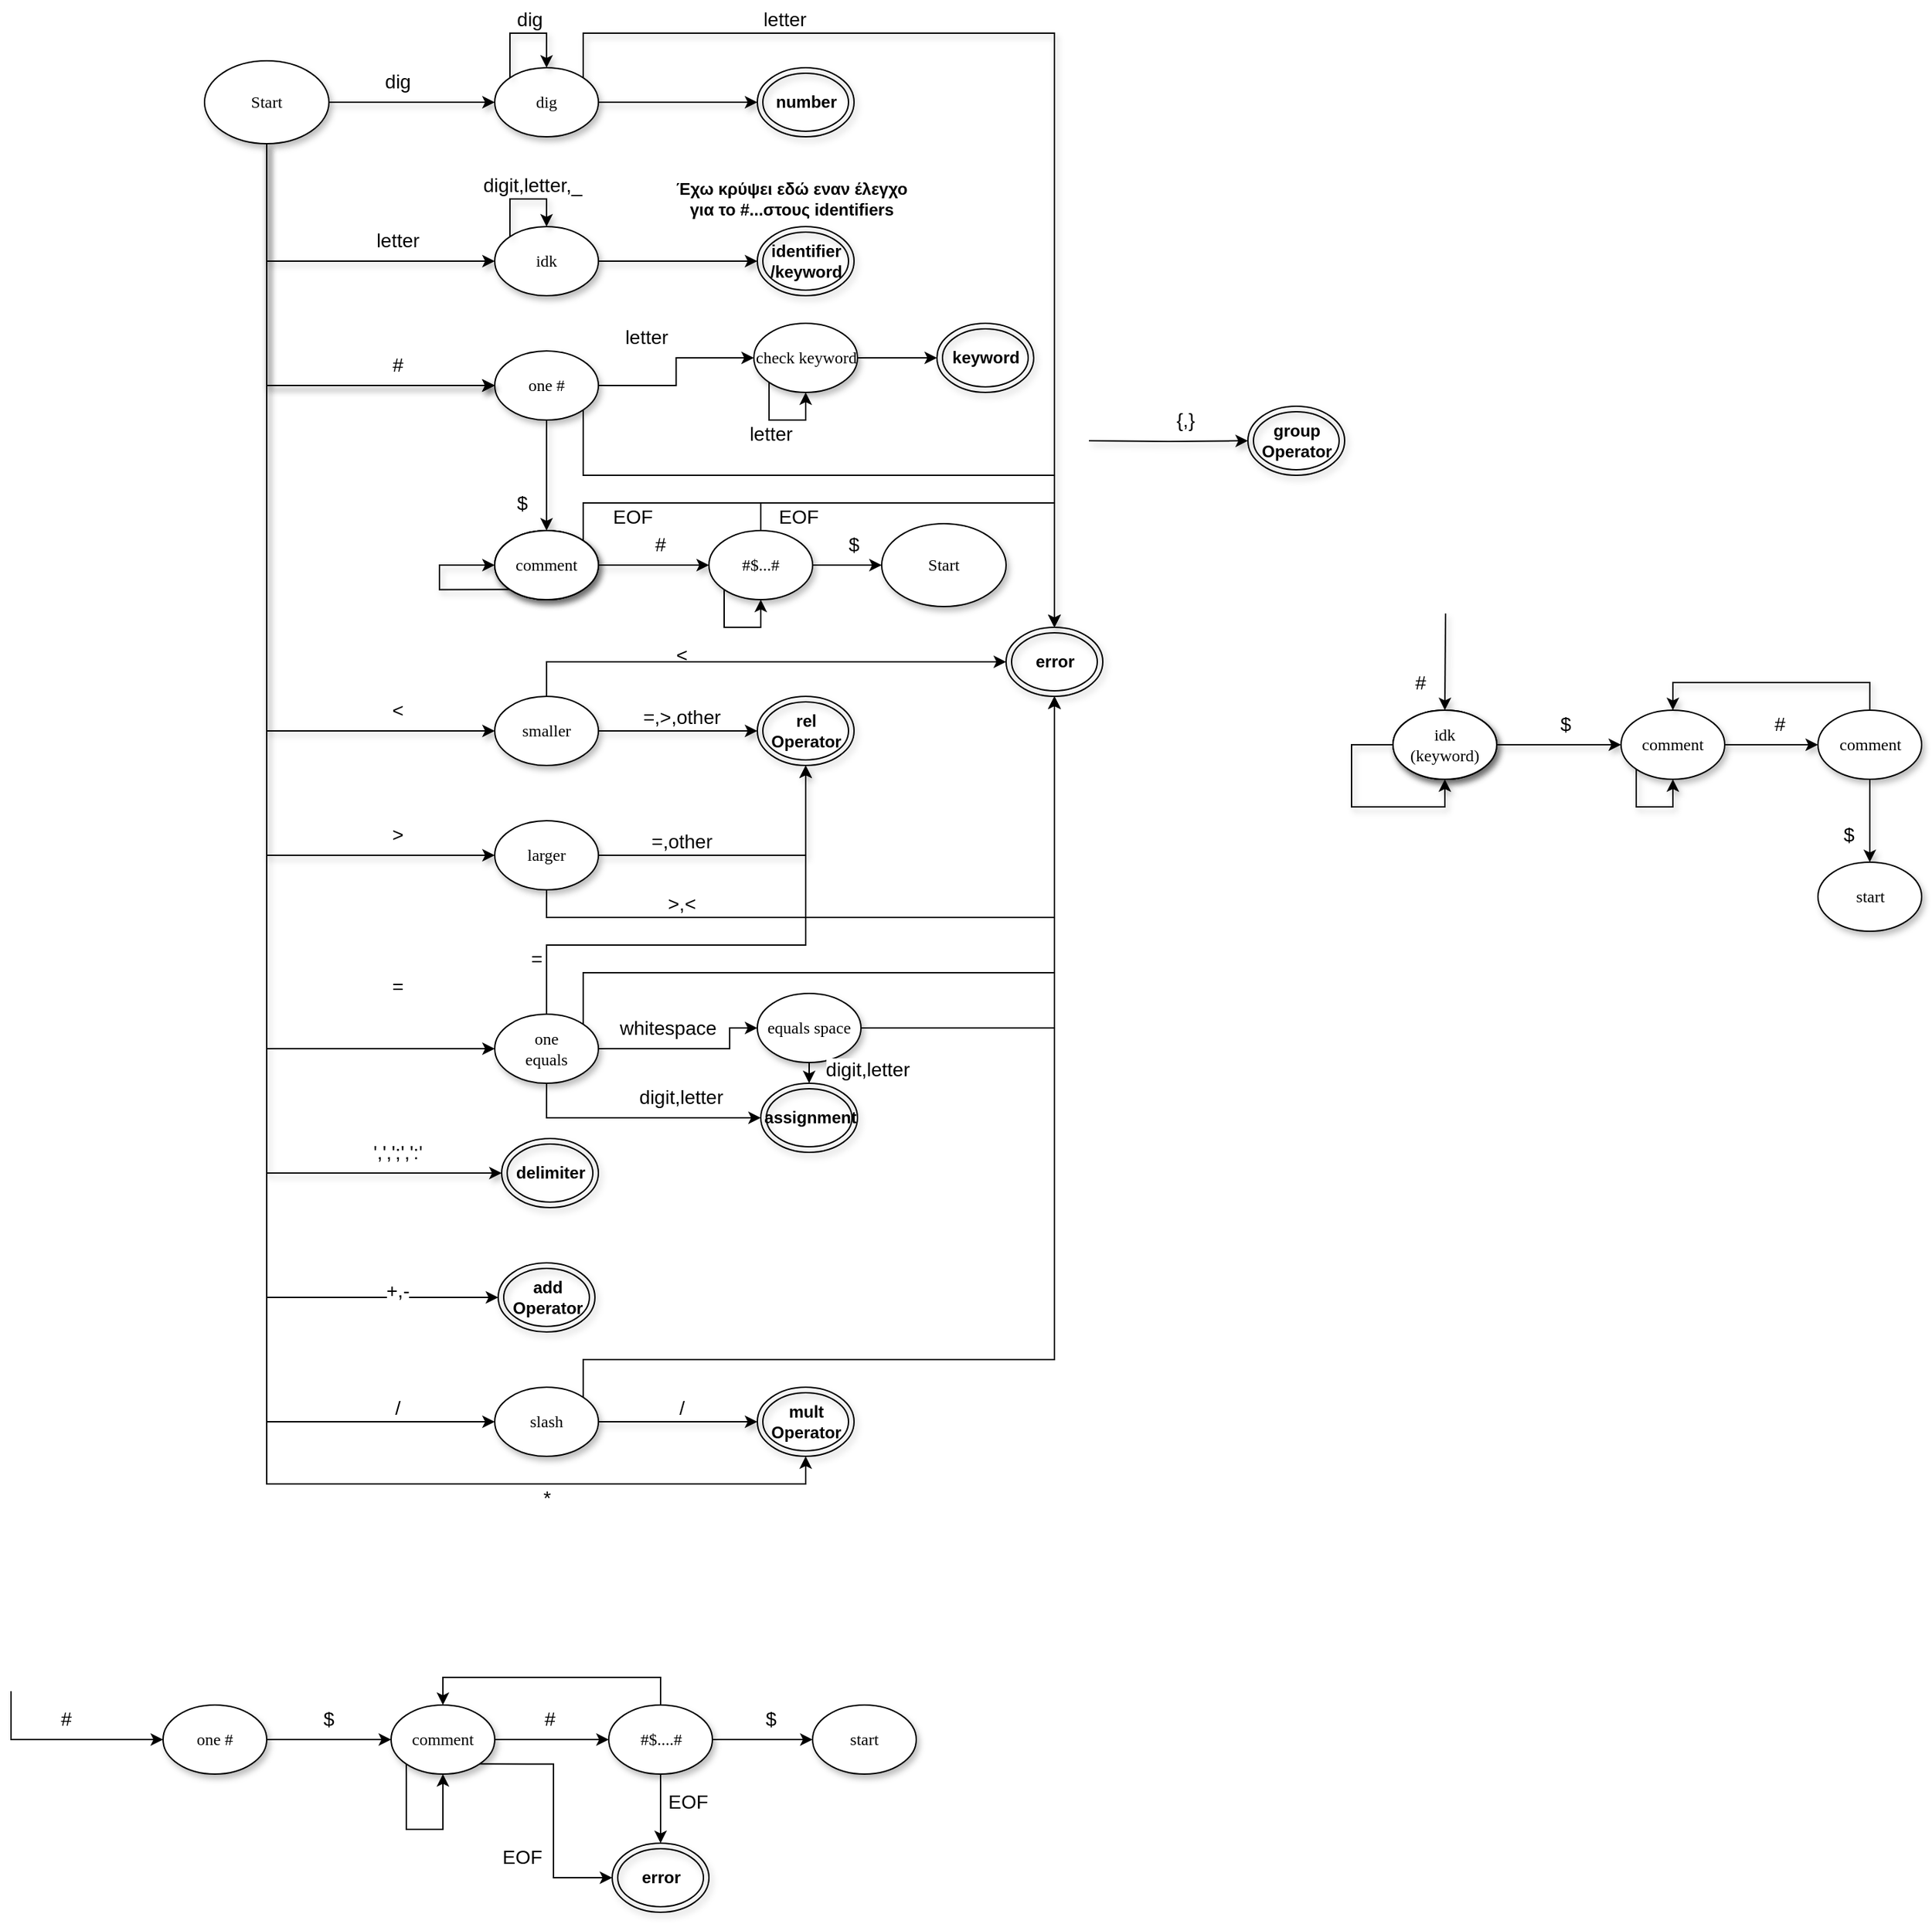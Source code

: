 <mxfile version="14.1.8" type="device"><diagram name="Page-1" id="42789a77-a242-8287-6e28-9cd8cfd52e62"><mxGraphModel dx="1086" dy="806" grid="1" gridSize="10" guides="1" tooltips="1" connect="1" arrows="1" fold="1" page="1" pageScale="1" pageWidth="1100" pageHeight="1700" background="#ffffff" math="0" shadow="0"><root><mxCell id="0"/><mxCell id="1" parent="0"/><mxCell id="-ZFB5QfRyuMazh-95z6X-15" style="edgeStyle=orthogonalEdgeStyle;rounded=0;orthogonalLoop=1;jettySize=auto;html=1;entryX=0;entryY=0.5;entryDx=0;entryDy=0;shadow=1;" parent="1" source="1ea317790d2ca983-1" target="1ea317790d2ca983-3" edge="1"><mxGeometry relative="1" as="geometry"/></mxCell><mxCell id="-ZFB5QfRyuMazh-95z6X-16" style="edgeStyle=orthogonalEdgeStyle;rounded=0;orthogonalLoop=1;jettySize=auto;html=1;entryX=0;entryY=0.5;entryDx=0;entryDy=0;shadow=1;" parent="1" source="1ea317790d2ca983-1" target="1ea317790d2ca983-2" edge="1"><mxGeometry relative="1" as="geometry"><Array as="points"><mxPoint x="345" y="195"/></Array></mxGeometry></mxCell><mxCell id="-ZFB5QfRyuMazh-95z6X-37" style="edgeStyle=orthogonalEdgeStyle;rounded=0;orthogonalLoop=1;jettySize=auto;html=1;exitX=0.5;exitY=1;exitDx=0;exitDy=0;entryX=0;entryY=0.5;entryDx=0;entryDy=0;shadow=1;" parent="1" source="1ea317790d2ca983-1" target="-ZFB5QfRyuMazh-95z6X-36" edge="1"><mxGeometry relative="1" as="geometry"/></mxCell><mxCell id="-ZFB5QfRyuMazh-95z6X-45" style="edgeStyle=orthogonalEdgeStyle;rounded=0;orthogonalLoop=1;jettySize=auto;html=1;exitX=0.5;exitY=1;exitDx=0;exitDy=0;entryX=0;entryY=0.5;entryDx=0;entryDy=0;shadow=1;" parent="1" source="1ea317790d2ca983-1" target="-ZFB5QfRyuMazh-95z6X-43" edge="1"><mxGeometry relative="1" as="geometry"/></mxCell><mxCell id="-ZFB5QfRyuMazh-95z6X-50" style="edgeStyle=orthogonalEdgeStyle;rounded=0;orthogonalLoop=1;jettySize=auto;html=1;exitX=0.5;exitY=1;exitDx=0;exitDy=0;entryX=0;entryY=0.5;entryDx=0;entryDy=0;shadow=1;" parent="1" source="1ea317790d2ca983-1" target="-ZFB5QfRyuMazh-95z6X-49" edge="1"><mxGeometry relative="1" as="geometry"/></mxCell><mxCell id="3GW6fwWtFoKvGeaDQOuN-6" style="edgeStyle=orthogonalEdgeStyle;rounded=0;orthogonalLoop=1;jettySize=auto;html=1;exitX=0.5;exitY=1;exitDx=0;exitDy=0;entryX=0.5;entryY=1;entryDx=0;entryDy=0;" parent="1" source="1ea317790d2ca983-1" target="3GW6fwWtFoKvGeaDQOuN-1" edge="1"><mxGeometry relative="1" as="geometry"><Array as="points"><mxPoint x="345" y="1080"/><mxPoint x="735" y="1080"/></Array></mxGeometry></mxCell><mxCell id="3GW6fwWtFoKvGeaDQOuN-8" style="edgeStyle=orthogonalEdgeStyle;rounded=0;orthogonalLoop=1;jettySize=auto;html=1;exitX=0.5;exitY=1;exitDx=0;exitDy=0;entryX=0;entryY=0.5;entryDx=0;entryDy=0;" parent="1" source="1ea317790d2ca983-1" target="3GW6fwWtFoKvGeaDQOuN-3" edge="1"><mxGeometry relative="1" as="geometry"/></mxCell><mxCell id="3GW6fwWtFoKvGeaDQOuN-26" style="edgeStyle=orthogonalEdgeStyle;rounded=0;orthogonalLoop=1;jettySize=auto;html=1;exitX=0.5;exitY=1;exitDx=0;exitDy=0;entryX=0;entryY=0.5;entryDx=0;entryDy=0;" parent="1" source="1ea317790d2ca983-1" target="3GW6fwWtFoKvGeaDQOuN-25" edge="1"><mxGeometry relative="1" as="geometry"/></mxCell><mxCell id="3GW6fwWtFoKvGeaDQOuN-49" style="edgeStyle=orthogonalEdgeStyle;rounded=0;orthogonalLoop=1;jettySize=auto;html=1;entryX=0;entryY=0.5;entryDx=0;entryDy=0;" parent="1" source="1ea317790d2ca983-1" target="3GW6fwWtFoKvGeaDQOuN-14" edge="1"><mxGeometry relative="1" as="geometry"><Array as="points"><mxPoint x="345" y="945"/></Array></mxGeometry></mxCell><mxCell id="1ea317790d2ca983-1" value="Start" style="ellipse;whiteSpace=wrap;html=1;rounded=0;shadow=1;comic=0;labelBackgroundColor=none;strokeWidth=1;fontFamily=Verdana;fontSize=12;align=center;" parent="1" vertex="1"><mxGeometry x="300" y="50" width="90" height="60" as="geometry"/></mxCell><mxCell id="-ZFB5QfRyuMazh-95z6X-23" style="edgeStyle=orthogonalEdgeStyle;rounded=0;orthogonalLoop=1;jettySize=auto;html=1;entryX=0;entryY=0.5;entryDx=0;entryDy=0;shadow=1;" parent="1" source="1ea317790d2ca983-2" target="-ZFB5QfRyuMazh-95z6X-22" edge="1"><mxGeometry relative="1" as="geometry"/></mxCell><mxCell id="1ea317790d2ca983-2" value="&lt;span&gt;idk&lt;/span&gt;" style="ellipse;whiteSpace=wrap;html=1;rounded=0;shadow=1;comic=0;labelBackgroundColor=none;strokeWidth=1;fontFamily=Verdana;fontSize=12;align=center;" parent="1" vertex="1"><mxGeometry x="510" y="170" width="75" height="50" as="geometry"/></mxCell><mxCell id="-ZFB5QfRyuMazh-95z6X-6" style="edgeStyle=orthogonalEdgeStyle;rounded=0;orthogonalLoop=1;jettySize=auto;html=1;entryX=0;entryY=0.5;entryDx=0;entryDy=0;shadow=1;" parent="1" source="1ea317790d2ca983-3" target="-ZFB5QfRyuMazh-95z6X-9" edge="1"><mxGeometry relative="1" as="geometry"><mxPoint x="700.0" y="80" as="targetPoint"/></mxGeometry></mxCell><mxCell id="-ZFB5QfRyuMazh-95z6X-13" style="edgeStyle=orthogonalEdgeStyle;rounded=0;orthogonalLoop=1;jettySize=auto;html=1;exitX=1;exitY=0;exitDx=0;exitDy=0;entryX=0.5;entryY=0;entryDx=0;entryDy=0;shadow=1;" parent="1" source="1ea317790d2ca983-3" target="-ZFB5QfRyuMazh-95z6X-12" edge="1"><mxGeometry relative="1" as="geometry"><mxPoint x="670" y="10" as="targetPoint"/><Array as="points"><mxPoint x="574" y="30"/><mxPoint x="915" y="30"/></Array></mxGeometry></mxCell><mxCell id="1ea317790d2ca983-3" value="&lt;span&gt;dig&lt;/span&gt;" style="ellipse;whiteSpace=wrap;html=1;rounded=0;shadow=1;comic=0;labelBackgroundColor=none;strokeWidth=1;fontFamily=Verdana;fontSize=12;align=center;" parent="1" vertex="1"><mxGeometry x="510" y="55" width="75" height="50" as="geometry"/></mxCell><mxCell id="-ZFB5QfRyuMazh-95z6X-3" style="edgeStyle=orthogonalEdgeStyle;rounded=0;orthogonalLoop=1;jettySize=auto;html=1;exitX=0;exitY=0;exitDx=0;exitDy=0;entryX=0.5;entryY=0;entryDx=0;entryDy=0;fontStyle=0;shadow=1;" parent="1" source="1ea317790d2ca983-3" target="1ea317790d2ca983-3" edge="1"><mxGeometry relative="1" as="geometry"><Array as="points"><mxPoint x="521" y="30"/><mxPoint x="548" y="30"/></Array></mxGeometry></mxCell><mxCell id="-ZFB5QfRyuMazh-95z6X-5" value="dig" style="text;html=1;align=center;verticalAlign=middle;resizable=0;points=[];autosize=1;shadow=1;fontSize=14;" parent="1" vertex="1"><mxGeometry x="520" y="10" width="30" height="20" as="geometry"/></mxCell><mxCell id="-ZFB5QfRyuMazh-95z6X-9" value="&lt;b&gt;number&lt;/b&gt;" style="ellipse;html=1;shape=endState;shadow=1;fillColor=none;" parent="1" vertex="1"><mxGeometry x="700" y="55" width="70" height="50" as="geometry"/></mxCell><mxCell id="-ZFB5QfRyuMazh-95z6X-12" value="&lt;b&gt;error&lt;/b&gt;" style="ellipse;html=1;shape=endState;shadow=1;fillColor=none;" parent="1" vertex="1"><mxGeometry x="880" y="460" width="70" height="50" as="geometry"/></mxCell><mxCell id="-ZFB5QfRyuMazh-95z6X-14" value="letter" style="text;html=1;strokeColor=none;fillColor=none;align=center;verticalAlign=middle;whiteSpace=wrap;rounded=0;shadow=1;labelBackgroundColor=#ffffff;sketch=1;fontSize=14;" parent="1" vertex="1"><mxGeometry x="700" y="10" width="40" height="20" as="geometry"/></mxCell><mxCell id="-ZFB5QfRyuMazh-95z6X-18" value="dig" style="text;html=1;strokeColor=none;fillColor=none;align=center;verticalAlign=middle;whiteSpace=wrap;rounded=0;shadow=1;labelBackgroundColor=#ffffff;sketch=1;fontSize=14;" parent="1" vertex="1"><mxGeometry x="420" y="55" width="40" height="20" as="geometry"/></mxCell><mxCell id="-ZFB5QfRyuMazh-95z6X-19" value="letter" style="text;html=1;strokeColor=none;fillColor=none;align=center;verticalAlign=middle;whiteSpace=wrap;rounded=0;shadow=1;labelBackgroundColor=#ffffff;sketch=1;fontSize=14;" parent="1" vertex="1"><mxGeometry x="420" y="170" width="40" height="20" as="geometry"/></mxCell><mxCell id="-ZFB5QfRyuMazh-95z6X-22" value="&lt;b&gt;identifier&lt;br&gt;/keyword&lt;/b&gt;" style="ellipse;html=1;shape=endState;shadow=1;fillColor=none;align=center;" parent="1" vertex="1"><mxGeometry x="700" y="170" width="70" height="50" as="geometry"/></mxCell><mxCell id="-ZFB5QfRyuMazh-95z6X-25" style="edgeStyle=orthogonalEdgeStyle;rounded=0;orthogonalLoop=1;jettySize=auto;html=1;exitX=0;exitY=0;exitDx=0;exitDy=0;entryX=0.5;entryY=0;entryDx=0;entryDy=0;shadow=1;" parent="1" source="1ea317790d2ca983-2" target="1ea317790d2ca983-2" edge="1"><mxGeometry relative="1" as="geometry"><Array as="points"><mxPoint x="521" y="150"/><mxPoint x="548" y="150"/></Array></mxGeometry></mxCell><mxCell id="-ZFB5QfRyuMazh-95z6X-27" value="digit,letter,_" style="text;html=1;strokeColor=none;fillColor=none;align=center;verticalAlign=middle;whiteSpace=wrap;rounded=0;shadow=1;labelBackgroundColor=#ffffff;sketch=1;fontSize=14;" parent="1" vertex="1"><mxGeometry x="515" y="130" width="45" height="20" as="geometry"/></mxCell><mxCell id="-ZFB5QfRyuMazh-95z6X-30" value="+,-" style="text;html=1;strokeColor=none;fillColor=none;align=center;verticalAlign=middle;whiteSpace=wrap;rounded=0;shadow=1;labelBackgroundColor=#ffffff;sketch=1;fontSize=14;" parent="1" vertex="1"><mxGeometry x="420" y="930" width="40" height="20" as="geometry"/></mxCell><mxCell id="-ZFB5QfRyuMazh-95z6X-34" value="&lt;b&gt;rel&lt;br&gt;Operator&lt;/b&gt;" style="ellipse;html=1;shape=endState;shadow=1;fillColor=none;align=center;" parent="1" vertex="1"><mxGeometry x="700" y="510" width="70" height="50" as="geometry"/></mxCell><mxCell id="-ZFB5QfRyuMazh-95z6X-39" style="edgeStyle=orthogonalEdgeStyle;rounded=0;orthogonalLoop=1;jettySize=auto;html=1;entryX=0;entryY=0.5;entryDx=0;entryDy=0;shadow=1;" parent="1" source="-ZFB5QfRyuMazh-95z6X-36" target="-ZFB5QfRyuMazh-95z6X-34" edge="1"><mxGeometry relative="1" as="geometry"/></mxCell><mxCell id="3GW6fwWtFoKvGeaDQOuN-10" style="edgeStyle=orthogonalEdgeStyle;rounded=0;orthogonalLoop=1;jettySize=auto;html=1;entryX=0;entryY=0.5;entryDx=0;entryDy=0;" parent="1" source="-ZFB5QfRyuMazh-95z6X-36" target="-ZFB5QfRyuMazh-95z6X-12" edge="1"><mxGeometry relative="1" as="geometry"><Array as="points"><mxPoint x="548" y="485"/></Array></mxGeometry></mxCell><mxCell id="-ZFB5QfRyuMazh-95z6X-36" value="&lt;span&gt;smaller&lt;/span&gt;" style="ellipse;whiteSpace=wrap;html=1;rounded=0;shadow=1;comic=0;labelBackgroundColor=none;strokeWidth=1;fontFamily=Verdana;fontSize=12;align=center;" parent="1" vertex="1"><mxGeometry x="510" y="510" width="75" height="50" as="geometry"/></mxCell><mxCell id="-ZFB5QfRyuMazh-95z6X-38" value="&amp;lt;" style="text;html=1;strokeColor=none;fillColor=none;align=center;verticalAlign=middle;whiteSpace=wrap;rounded=0;shadow=1;labelBackgroundColor=#ffffff;sketch=1;fontSize=14;" parent="1" vertex="1"><mxGeometry x="420" y="510" width="40" height="20" as="geometry"/></mxCell><mxCell id="-ZFB5QfRyuMazh-95z6X-40" value="=,&amp;gt;,other" style="text;html=1;align=center;verticalAlign=middle;resizable=0;points=[];autosize=1;fontSize=14;" parent="1" vertex="1"><mxGeometry x="610" y="515" width="70" height="20" as="geometry"/></mxCell><mxCell id="-ZFB5QfRyuMazh-95z6X-42" style="edgeStyle=orthogonalEdgeStyle;rounded=0;orthogonalLoop=1;jettySize=auto;html=1;entryX=0.5;entryY=1;entryDx=0;entryDy=0;shadow=1;" parent="1" source="-ZFB5QfRyuMazh-95z6X-43" target="-ZFB5QfRyuMazh-95z6X-34" edge="1"><mxGeometry relative="1" as="geometry"><mxPoint x="700" y="635" as="targetPoint"/></mxGeometry></mxCell><mxCell id="3GW6fwWtFoKvGeaDQOuN-12" style="edgeStyle=orthogonalEdgeStyle;rounded=0;orthogonalLoop=1;jettySize=auto;html=1;entryX=0.5;entryY=1;entryDx=0;entryDy=0;" parent="1" source="-ZFB5QfRyuMazh-95z6X-43" target="-ZFB5QfRyuMazh-95z6X-12" edge="1"><mxGeometry relative="1" as="geometry"><Array as="points"><mxPoint x="548" y="670"/><mxPoint x="915" y="670"/></Array></mxGeometry></mxCell><mxCell id="-ZFB5QfRyuMazh-95z6X-43" value="larger" style="ellipse;whiteSpace=wrap;html=1;rounded=0;shadow=1;comic=0;labelBackgroundColor=none;strokeWidth=1;fontFamily=Verdana;fontSize=12;align=center;" parent="1" vertex="1"><mxGeometry x="510" y="600" width="75" height="50" as="geometry"/></mxCell><mxCell id="-ZFB5QfRyuMazh-95z6X-44" value="=,other" style="text;html=1;align=center;verticalAlign=middle;resizable=0;points=[];autosize=1;fontSize=14;" parent="1" vertex="1"><mxGeometry x="615" y="605" width="60" height="20" as="geometry"/></mxCell><mxCell id="-ZFB5QfRyuMazh-95z6X-46" value="&amp;gt;" style="text;html=1;strokeColor=none;fillColor=none;align=center;verticalAlign=middle;whiteSpace=wrap;rounded=0;shadow=1;labelBackgroundColor=#ffffff;sketch=1;fontSize=14;" parent="1" vertex="1"><mxGeometry x="420" y="600" width="40" height="20" as="geometry"/></mxCell><mxCell id="-ZFB5QfRyuMazh-95z6X-49" value="&lt;b&gt;delimiter&lt;/b&gt;" style="ellipse;html=1;shape=endState;shadow=1;fillColor=none;align=center;" parent="1" vertex="1"><mxGeometry x="515" y="830" width="70" height="50" as="geometry"/></mxCell><mxCell id="-ZFB5QfRyuMazh-95z6X-51" value="',',';',':'" style="text;html=1;strokeColor=none;fillColor=none;align=center;verticalAlign=middle;whiteSpace=wrap;rounded=0;shadow=1;labelBackgroundColor=#ffffff;sketch=1;fontSize=14;" parent="1" vertex="1"><mxGeometry x="420" y="830" width="40" height="20" as="geometry"/></mxCell><mxCell id="-ZFB5QfRyuMazh-95z6X-52" value="dig" style="text;html=1;strokeColor=none;fillColor=none;align=center;verticalAlign=middle;whiteSpace=wrap;rounded=0;shadow=1;labelBackgroundColor=#ffffff;sketch=1;fontSize=14;" parent="1" vertex="1"><mxGeometry x="420" y="55" width="40" height="20" as="geometry"/></mxCell><mxCell id="-ZFB5QfRyuMazh-95z6X-53" value="dig" style="text;html=1;strokeColor=none;fillColor=none;align=center;verticalAlign=middle;whiteSpace=wrap;rounded=0;shadow=1;labelBackgroundColor=#ffffff;sketch=1;fontSize=14;" parent="1" vertex="1"><mxGeometry x="420" y="55" width="40" height="20" as="geometry"/></mxCell><mxCell id="-ZFB5QfRyuMazh-95z6X-54" value="dig" style="text;html=1;strokeColor=none;fillColor=none;align=center;verticalAlign=middle;whiteSpace=wrap;rounded=0;shadow=1;labelBackgroundColor=#ffffff;sketch=1;fontSize=14;" parent="1" vertex="1"><mxGeometry x="420" y="55" width="40" height="20" as="geometry"/></mxCell><mxCell id="-ZFB5QfRyuMazh-95z6X-55" value="dig" style="text;html=1;strokeColor=none;fillColor=none;align=center;verticalAlign=middle;whiteSpace=wrap;rounded=0;shadow=1;labelBackgroundColor=#ffffff;sketch=1;fontSize=14;" parent="1" vertex="1"><mxGeometry x="420" y="55" width="40" height="20" as="geometry"/></mxCell><mxCell id="-ZFB5QfRyuMazh-95z6X-66" style="edgeStyle=orthogonalEdgeStyle;rounded=0;orthogonalLoop=1;jettySize=auto;html=1;entryX=0.5;entryY=0;entryDx=0;entryDy=0;shadow=1;fontSize=14;exitX=0.5;exitY=1;exitDx=0;exitDy=0;" parent="1" source="3GW6fwWtFoKvGeaDQOuN-55" target="-ZFB5QfRyuMazh-95z6X-65" edge="1"><mxGeometry relative="1" as="geometry"><mxPoint x="547.5" y="350.0" as="sourcePoint"/></mxGeometry></mxCell><mxCell id="-ZFB5QfRyuMazh-95z6X-58" value="#" style="text;html=1;strokeColor=none;fillColor=none;align=center;verticalAlign=middle;whiteSpace=wrap;rounded=0;shadow=1;labelBackgroundColor=#ffffff;sketch=1;fontSize=14;" parent="1" vertex="1"><mxGeometry x="420" y="260" width="40" height="20" as="geometry"/></mxCell><mxCell id="-ZFB5QfRyuMazh-95z6X-71" style="edgeStyle=orthogonalEdgeStyle;rounded=0;orthogonalLoop=1;jettySize=auto;html=1;shadow=1;fontSize=14;entryX=0;entryY=0.5;entryDx=0;entryDy=0;" parent="1" source="-ZFB5QfRyuMazh-95z6X-65" target="-ZFB5QfRyuMazh-95z6X-72" edge="1"><mxGeometry relative="1" as="geometry"><mxPoint x="660" y="415" as="targetPoint"/></mxGeometry></mxCell><mxCell id="-ZFB5QfRyuMazh-95z6X-65" value="comment" style="ellipse;whiteSpace=wrap;html=1;rounded=0;shadow=1;comic=0;labelBackgroundColor=none;strokeWidth=1;fontFamily=Verdana;fontSize=12;align=center;" parent="1" vertex="1"><mxGeometry x="510" y="390" width="75" height="50" as="geometry"/></mxCell><mxCell id="-ZFB5QfRyuMazh-95z6X-67" value="$" style="text;html=1;strokeColor=none;fillColor=none;align=center;verticalAlign=middle;whiteSpace=wrap;rounded=0;shadow=1;labelBackgroundColor=#ffffff;sketch=1;fontSize=14;" parent="1" vertex="1"><mxGeometry x="510" y="360" width="40" height="20" as="geometry"/></mxCell><mxCell id="-ZFB5QfRyuMazh-95z6X-69" style="edgeStyle=orthogonalEdgeStyle;rounded=0;orthogonalLoop=1;jettySize=auto;html=1;exitX=0;exitY=1;exitDx=0;exitDy=0;entryX=0;entryY=0.5;entryDx=0;entryDy=0;shadow=1;fontSize=14;" parent="1" source="-ZFB5QfRyuMazh-95z6X-65" target="-ZFB5QfRyuMazh-95z6X-65" edge="1"><mxGeometry relative="1" as="geometry"><Array as="points"><mxPoint x="470" y="433"/><mxPoint x="470" y="415"/></Array></mxGeometry></mxCell><mxCell id="3GW6fwWtFoKvGeaDQOuN-60" style="edgeStyle=orthogonalEdgeStyle;rounded=0;orthogonalLoop=1;jettySize=auto;html=1;entryX=0;entryY=0.5;entryDx=0;entryDy=0;" parent="1" source="-ZFB5QfRyuMazh-95z6X-72" target="3GW6fwWtFoKvGeaDQOuN-59" edge="1"><mxGeometry relative="1" as="geometry"/></mxCell><mxCell id="3GW6fwWtFoKvGeaDQOuN-75" style="edgeStyle=orthogonalEdgeStyle;rounded=0;orthogonalLoop=1;jettySize=auto;html=1;exitX=0.5;exitY=0;exitDx=0;exitDy=0;entryX=0.5;entryY=0;entryDx=0;entryDy=0;" parent="1" source="-ZFB5QfRyuMazh-95z6X-72" target="-ZFB5QfRyuMazh-95z6X-12" edge="1"><mxGeometry relative="1" as="geometry"/></mxCell><mxCell id="-ZFB5QfRyuMazh-95z6X-72" value="#$...#" style="ellipse;whiteSpace=wrap;html=1;rounded=0;shadow=1;comic=0;labelBackgroundColor=none;strokeWidth=1;fontFamily=Verdana;fontSize=12;align=center;" parent="1" vertex="1"><mxGeometry x="665" y="390" width="75" height="50" as="geometry"/></mxCell><mxCell id="-ZFB5QfRyuMazh-95z6X-73" value="#" style="text;html=1;strokeColor=none;fillColor=none;align=center;verticalAlign=middle;whiteSpace=wrap;rounded=0;shadow=1;labelBackgroundColor=#ffffff;sketch=1;fontSize=14;" parent="1" vertex="1"><mxGeometry x="610" y="390" width="40" height="20" as="geometry"/></mxCell><mxCell id="-ZFB5QfRyuMazh-95z6X-74" value="comment" style="ellipse;whiteSpace=wrap;html=1;rounded=0;shadow=1;comic=0;labelBackgroundColor=none;strokeWidth=1;fontFamily=Verdana;fontSize=12;align=center;" parent="1" vertex="1"><mxGeometry x="510" y="390" width="75" height="50" as="geometry"/></mxCell><mxCell id="3GW6fwWtFoKvGeaDQOuN-71" style="edgeStyle=orthogonalEdgeStyle;rounded=0;orthogonalLoop=1;jettySize=auto;html=1;exitX=1;exitY=0;exitDx=0;exitDy=0;entryX=0.5;entryY=0;entryDx=0;entryDy=0;" parent="1" source="-ZFB5QfRyuMazh-95z6X-75" target="-ZFB5QfRyuMazh-95z6X-12" edge="1"><mxGeometry relative="1" as="geometry"><Array as="points"><mxPoint x="574" y="370"/><mxPoint x="915" y="370"/></Array></mxGeometry></mxCell><mxCell id="-ZFB5QfRyuMazh-95z6X-75" value="comment" style="ellipse;whiteSpace=wrap;html=1;rounded=0;shadow=1;comic=0;labelBackgroundColor=none;strokeWidth=1;fontFamily=Verdana;fontSize=12;align=center;" parent="1" vertex="1"><mxGeometry x="510" y="390" width="75" height="50" as="geometry"/></mxCell><mxCell id="-ZFB5QfRyuMazh-95z6X-77" style="edgeStyle=orthogonalEdgeStyle;rounded=0;orthogonalLoop=1;jettySize=auto;html=1;shadow=1;fontSize=14;entryX=0;entryY=0.5;entryDx=0;entryDy=0;" parent="1" source="-ZFB5QfRyuMazh-95z6X-78" target="-ZFB5QfRyuMazh-95z6X-81" edge="1"><mxGeometry relative="1" as="geometry"><mxPoint x="1310" y="545" as="targetPoint"/></mxGeometry></mxCell><mxCell id="-ZFB5QfRyuMazh-95z6X-78" value="comment" style="ellipse;whiteSpace=wrap;html=1;rounded=0;shadow=1;comic=0;labelBackgroundColor=none;strokeWidth=1;fontFamily=Verdana;fontSize=12;align=center;" parent="1" vertex="1"><mxGeometry x="1160" y="520" width="75" height="50" as="geometry"/></mxCell><mxCell id="-ZFB5QfRyuMazh-95z6X-79" value="#" style="text;html=1;strokeColor=none;fillColor=none;align=center;verticalAlign=middle;whiteSpace=wrap;rounded=0;shadow=1;labelBackgroundColor=#ffffff;sketch=1;fontSize=14;" parent="1" vertex="1"><mxGeometry x="1160" y="490" width="40" height="20" as="geometry"/></mxCell><mxCell id="-ZFB5QfRyuMazh-95z6X-88" style="edgeStyle=orthogonalEdgeStyle;rounded=0;orthogonalLoop=1;jettySize=auto;html=1;shadow=1;fontSize=14;entryX=0;entryY=0.5;entryDx=0;entryDy=0;" parent="1" source="-ZFB5QfRyuMazh-95z6X-81" target="-ZFB5QfRyuMazh-95z6X-90" edge="1"><mxGeometry relative="1" as="geometry"><mxPoint x="1470" y="545" as="targetPoint"/></mxGeometry></mxCell><mxCell id="-ZFB5QfRyuMazh-95z6X-81" value="comment" style="ellipse;whiteSpace=wrap;html=1;rounded=0;shadow=1;comic=0;labelBackgroundColor=none;strokeWidth=1;fontFamily=Verdana;fontSize=12;align=center;" parent="1" vertex="1"><mxGeometry x="1325" y="520" width="75" height="50" as="geometry"/></mxCell><mxCell id="-ZFB5QfRyuMazh-95z6X-82" value="$" style="text;html=1;strokeColor=none;fillColor=none;align=center;verticalAlign=middle;whiteSpace=wrap;rounded=0;shadow=1;labelBackgroundColor=#ffffff;sketch=1;fontSize=14;" parent="1" vertex="1"><mxGeometry x="1265" y="520" width="40" height="20" as="geometry"/></mxCell><mxCell id="-ZFB5QfRyuMazh-95z6X-83" value="comment" style="ellipse;whiteSpace=wrap;html=1;rounded=0;shadow=1;comic=0;labelBackgroundColor=none;strokeWidth=1;fontFamily=Verdana;fontSize=12;align=center;" parent="1" vertex="1"><mxGeometry x="1160" y="520" width="75" height="50" as="geometry"/></mxCell><mxCell id="-ZFB5QfRyuMazh-95z6X-84" value="idk&lt;br&gt;(keyword)" style="ellipse;whiteSpace=wrap;html=1;rounded=0;shadow=1;comic=0;labelBackgroundColor=none;strokeWidth=1;fontFamily=Verdana;fontSize=12;align=center;" parent="1" vertex="1"><mxGeometry x="1160" y="520" width="75" height="50" as="geometry"/></mxCell><mxCell id="-ZFB5QfRyuMazh-95z6X-85" value="" style="endArrow=classic;html=1;shadow=1;fontSize=14;entryX=0.5;entryY=0;entryDx=0;entryDy=0;" parent="1" target="-ZFB5QfRyuMazh-95z6X-84" edge="1"><mxGeometry width="50" height="50" relative="1" as="geometry"><mxPoint x="1198" y="450" as="sourcePoint"/><mxPoint x="1190" y="380" as="targetPoint"/></mxGeometry></mxCell><mxCell id="-ZFB5QfRyuMazh-95z6X-86" style="edgeStyle=orthogonalEdgeStyle;rounded=0;orthogonalLoop=1;jettySize=auto;html=1;entryX=0.5;entryY=1;entryDx=0;entryDy=0;shadow=1;fontSize=14;" parent="1" source="-ZFB5QfRyuMazh-95z6X-84" target="-ZFB5QfRyuMazh-95z6X-84" edge="1"><mxGeometry relative="1" as="geometry"><Array as="points"><mxPoint x="1130" y="545"/><mxPoint x="1130" y="590"/><mxPoint x="1198" y="590"/></Array></mxGeometry></mxCell><mxCell id="-ZFB5QfRyuMazh-95z6X-87" style="edgeStyle=orthogonalEdgeStyle;rounded=0;orthogonalLoop=1;jettySize=auto;html=1;exitX=0;exitY=1;exitDx=0;exitDy=0;entryX=0.5;entryY=1;entryDx=0;entryDy=0;shadow=1;fontSize=14;" parent="1" source="-ZFB5QfRyuMazh-95z6X-81" target="-ZFB5QfRyuMazh-95z6X-81" edge="1"><mxGeometry relative="1" as="geometry"><Array as="points"><mxPoint x="1336" y="590"/><mxPoint x="1363" y="590"/></Array></mxGeometry></mxCell><mxCell id="-ZFB5QfRyuMazh-95z6X-89" value="#" style="text;html=1;strokeColor=none;fillColor=none;align=center;verticalAlign=middle;whiteSpace=wrap;rounded=0;shadow=1;labelBackgroundColor=#ffffff;sketch=1;fontSize=14;" parent="1" vertex="1"><mxGeometry x="1420" y="520" width="40" height="20" as="geometry"/></mxCell><mxCell id="-ZFB5QfRyuMazh-95z6X-91" style="edgeStyle=orthogonalEdgeStyle;rounded=0;orthogonalLoop=1;jettySize=auto;html=1;shadow=1;fontSize=14;entryX=0.5;entryY=0;entryDx=0;entryDy=0;" parent="1" source="-ZFB5QfRyuMazh-95z6X-90" target="-ZFB5QfRyuMazh-95z6X-92" edge="1"><mxGeometry relative="1" as="geometry"><mxPoint x="1505" y="620" as="targetPoint"/></mxGeometry></mxCell><mxCell id="-ZFB5QfRyuMazh-95z6X-95" style="edgeStyle=orthogonalEdgeStyle;rounded=0;orthogonalLoop=1;jettySize=auto;html=1;entryX=0.5;entryY=0;entryDx=0;entryDy=0;shadow=1;fontSize=14;" parent="1" source="-ZFB5QfRyuMazh-95z6X-90" target="-ZFB5QfRyuMazh-95z6X-81" edge="1"><mxGeometry relative="1" as="geometry"><Array as="points"><mxPoint x="1505" y="500"/><mxPoint x="1363" y="500"/></Array></mxGeometry></mxCell><mxCell id="-ZFB5QfRyuMazh-95z6X-90" value="comment" style="ellipse;whiteSpace=wrap;html=1;rounded=0;shadow=1;comic=0;labelBackgroundColor=none;strokeWidth=1;fontFamily=Verdana;fontSize=12;align=center;" parent="1" vertex="1"><mxGeometry x="1467.5" y="520" width="75" height="50" as="geometry"/></mxCell><mxCell id="-ZFB5QfRyuMazh-95z6X-92" value="start" style="ellipse;whiteSpace=wrap;html=1;rounded=0;shadow=1;comic=0;labelBackgroundColor=none;strokeWidth=1;fontFamily=Verdana;fontSize=12;align=center;" parent="1" vertex="1"><mxGeometry x="1467.5" y="630" width="75" height="50" as="geometry"/></mxCell><mxCell id="-ZFB5QfRyuMazh-95z6X-93" value="$" style="text;html=1;strokeColor=none;fillColor=none;align=center;verticalAlign=middle;whiteSpace=wrap;rounded=0;shadow=1;labelBackgroundColor=#ffffff;sketch=1;fontSize=14;" parent="1" vertex="1"><mxGeometry x="1470" y="600" width="40" height="20" as="geometry"/></mxCell><mxCell id="3GW6fwWtFoKvGeaDQOuN-1" value="&lt;b&gt;mult&lt;br&gt;Operator&lt;/b&gt;" style="ellipse;html=1;shape=endState;shadow=1;fillColor=none;align=center;" parent="1" vertex="1"><mxGeometry x="700" y="1010" width="70" height="50" as="geometry"/></mxCell><mxCell id="3GW6fwWtFoKvGeaDQOuN-2" style="edgeStyle=orthogonalEdgeStyle;rounded=0;orthogonalLoop=1;jettySize=auto;html=1;entryX=0;entryY=0.5;entryDx=0;entryDy=0;shadow=1;" parent="1" source="3GW6fwWtFoKvGeaDQOuN-3" target="3GW6fwWtFoKvGeaDQOuN-1" edge="1"><mxGeometry relative="1" as="geometry"/></mxCell><mxCell id="3GW6fwWtFoKvGeaDQOuN-9" style="edgeStyle=orthogonalEdgeStyle;rounded=0;orthogonalLoop=1;jettySize=auto;html=1;exitX=1;exitY=0;exitDx=0;exitDy=0;entryX=0.5;entryY=1;entryDx=0;entryDy=0;" parent="1" source="3GW6fwWtFoKvGeaDQOuN-3" target="-ZFB5QfRyuMazh-95z6X-12" edge="1"><mxGeometry relative="1" as="geometry"><Array as="points"><mxPoint x="574" y="990"/><mxPoint x="915" y="990"/></Array></mxGeometry></mxCell><mxCell id="3GW6fwWtFoKvGeaDQOuN-3" value="slash" style="ellipse;whiteSpace=wrap;html=1;rounded=0;shadow=1;comic=0;labelBackgroundColor=none;strokeWidth=1;fontFamily=Verdana;fontSize=12;align=center;" parent="1" vertex="1"><mxGeometry x="510" y="1010" width="75" height="50" as="geometry"/></mxCell><mxCell id="3GW6fwWtFoKvGeaDQOuN-4" value="/" style="text;html=1;strokeColor=none;fillColor=none;align=center;verticalAlign=middle;whiteSpace=wrap;rounded=0;shadow=1;labelBackgroundColor=#ffffff;sketch=1;fontSize=14;" parent="1" vertex="1"><mxGeometry x="420" y="1015" width="40" height="20" as="geometry"/></mxCell><mxCell id="3GW6fwWtFoKvGeaDQOuN-5" value="/" style="text;html=1;align=center;verticalAlign=middle;resizable=0;points=[];autosize=1;fontSize=14;" parent="1" vertex="1"><mxGeometry x="635" y="1015" width="20" height="20" as="geometry"/></mxCell><mxCell id="3GW6fwWtFoKvGeaDQOuN-7" value="*" style="text;html=1;strokeColor=none;fillColor=none;align=center;verticalAlign=middle;whiteSpace=wrap;rounded=0;shadow=1;labelBackgroundColor=#ffffff;sketch=1;fontSize=14;" parent="1" vertex="1"><mxGeometry x="527.5" y="1080" width="40" height="20" as="geometry"/></mxCell><mxCell id="3GW6fwWtFoKvGeaDQOuN-11" value="&amp;lt;" style="text;html=1;align=center;verticalAlign=middle;resizable=0;points=[];autosize=1;fontSize=14;" parent="1" vertex="1"><mxGeometry x="635" y="470" width="20" height="20" as="geometry"/></mxCell><mxCell id="3GW6fwWtFoKvGeaDQOuN-13" value="&amp;gt;,&amp;lt;" style="text;html=1;align=center;verticalAlign=middle;resizable=0;points=[];autosize=1;fontSize=14;" parent="1" vertex="1"><mxGeometry x="625" y="650" width="40" height="20" as="geometry"/></mxCell><mxCell id="3GW6fwWtFoKvGeaDQOuN-14" value="&lt;b&gt;add&lt;br&gt;Operator&lt;/b&gt;" style="ellipse;html=1;shape=endState;shadow=1;fillColor=none;align=center;" parent="1" vertex="1"><mxGeometry x="512.5" y="920" width="70" height="50" as="geometry"/></mxCell><mxCell id="3GW6fwWtFoKvGeaDQOuN-28" style="edgeStyle=orthogonalEdgeStyle;rounded=0;orthogonalLoop=1;jettySize=auto;html=1;entryX=0.5;entryY=1;entryDx=0;entryDy=0;" parent="1" source="3GW6fwWtFoKvGeaDQOuN-25" target="-ZFB5QfRyuMazh-95z6X-34" edge="1"><mxGeometry relative="1" as="geometry"><mxPoint x="700" y="735" as="targetPoint"/><Array as="points"><mxPoint x="547" y="690"/><mxPoint x="735" y="690"/></Array></mxGeometry></mxCell><mxCell id="3GW6fwWtFoKvGeaDQOuN-31" style="edgeStyle=orthogonalEdgeStyle;rounded=0;orthogonalLoop=1;jettySize=auto;html=1;entryX=0;entryY=0.5;entryDx=0;entryDy=0;exitX=0.5;exitY=1;exitDx=0;exitDy=0;" parent="1" source="3GW6fwWtFoKvGeaDQOuN-25" target="3GW6fwWtFoKvGeaDQOuN-30" edge="1"><mxGeometry relative="1" as="geometry"><mxPoint x="567.5" y="785.0" as="sourcePoint"/><Array as="points"><mxPoint x="547" y="815"/></Array></mxGeometry></mxCell><mxCell id="3GW6fwWtFoKvGeaDQOuN-42" style="edgeStyle=orthogonalEdgeStyle;rounded=0;orthogonalLoop=1;jettySize=auto;html=1;exitX=1;exitY=1;exitDx=0;exitDy=0;entryX=0.5;entryY=1;entryDx=0;entryDy=0;" parent="1" source="3GW6fwWtFoKvGeaDQOuN-25" target="-ZFB5QfRyuMazh-95z6X-12" edge="1"><mxGeometry relative="1" as="geometry"><Array as="points"><mxPoint x="574" y="710"/><mxPoint x="915" y="710"/></Array></mxGeometry></mxCell><mxCell id="3GW6fwWtFoKvGeaDQOuN-44" style="edgeStyle=orthogonalEdgeStyle;rounded=0;orthogonalLoop=1;jettySize=auto;html=1;entryX=0;entryY=0.5;entryDx=0;entryDy=0;" parent="1" source="3GW6fwWtFoKvGeaDQOuN-25" target="3GW6fwWtFoKvGeaDQOuN-39" edge="1"><mxGeometry relative="1" as="geometry"><Array as="points"><mxPoint x="680" y="765"/><mxPoint x="680" y="750"/></Array></mxGeometry></mxCell><mxCell id="3GW6fwWtFoKvGeaDQOuN-25" value="one&lt;br&gt;equals" style="ellipse;whiteSpace=wrap;html=1;rounded=0;shadow=1;comic=0;labelBackgroundColor=none;strokeWidth=1;fontFamily=Verdana;fontSize=12;align=center;" parent="1" vertex="1"><mxGeometry x="510" y="740" width="75" height="50" as="geometry"/></mxCell><mxCell id="3GW6fwWtFoKvGeaDQOuN-27" value="=" style="text;html=1;strokeColor=none;fillColor=none;align=center;verticalAlign=middle;whiteSpace=wrap;rounded=0;shadow=1;labelBackgroundColor=#ffffff;sketch=1;fontSize=14;" parent="1" vertex="1"><mxGeometry x="420" y="710" width="40" height="20" as="geometry"/></mxCell><mxCell id="3GW6fwWtFoKvGeaDQOuN-29" value="=" style="text;html=1;align=center;verticalAlign=middle;resizable=0;points=[];autosize=1;fontSize=14;" parent="1" vertex="1"><mxGeometry x="530" y="690" width="20" height="20" as="geometry"/></mxCell><mxCell id="3GW6fwWtFoKvGeaDQOuN-30" value="&lt;b&gt;assignment&lt;/b&gt;" style="ellipse;html=1;shape=endState;shadow=1;fillColor=none;align=center;" parent="1" vertex="1"><mxGeometry x="702.5" y="790" width="70" height="50" as="geometry"/></mxCell><mxCell id="3GW6fwWtFoKvGeaDQOuN-36" value="digit,letter" style="text;html=1;strokeColor=none;fillColor=none;align=center;verticalAlign=middle;whiteSpace=wrap;rounded=0;shadow=1;labelBackgroundColor=#ffffff;sketch=1;fontSize=14;" parent="1" vertex="1"><mxGeometry x="625" y="790" width="40" height="20" as="geometry"/></mxCell><mxCell id="3GW6fwWtFoKvGeaDQOuN-46" style="edgeStyle=orthogonalEdgeStyle;rounded=0;orthogonalLoop=1;jettySize=auto;html=1;exitX=0.5;exitY=1;exitDx=0;exitDy=0;entryX=0.5;entryY=0;entryDx=0;entryDy=0;" parent="1" source="3GW6fwWtFoKvGeaDQOuN-39" target="3GW6fwWtFoKvGeaDQOuN-30" edge="1"><mxGeometry relative="1" as="geometry"/></mxCell><mxCell id="3GW6fwWtFoKvGeaDQOuN-48" style="edgeStyle=orthogonalEdgeStyle;rounded=0;orthogonalLoop=1;jettySize=auto;html=1;entryX=0.5;entryY=1;entryDx=0;entryDy=0;" parent="1" source="3GW6fwWtFoKvGeaDQOuN-39" target="-ZFB5QfRyuMazh-95z6X-12" edge="1"><mxGeometry relative="1" as="geometry"/></mxCell><mxCell id="3GW6fwWtFoKvGeaDQOuN-39" value="equals space" style="ellipse;whiteSpace=wrap;html=1;rounded=0;shadow=1;comic=0;labelBackgroundColor=none;strokeWidth=1;fontFamily=Verdana;fontSize=12;align=center;" parent="1" vertex="1"><mxGeometry x="700" y="725" width="75" height="50" as="geometry"/></mxCell><mxCell id="3GW6fwWtFoKvGeaDQOuN-41" value="whitespace" style="text;html=1;align=center;verticalAlign=middle;resizable=0;points=[];autosize=1;fontSize=14;" parent="1" vertex="1"><mxGeometry x="590" y="740" width="90" height="20" as="geometry"/></mxCell><mxCell id="3GW6fwWtFoKvGeaDQOuN-47" value="digit,letter" style="text;html=1;strokeColor=none;fillColor=none;align=center;verticalAlign=middle;whiteSpace=wrap;rounded=0;shadow=1;labelBackgroundColor=#ffffff;sketch=1;fontSize=14;" parent="1" vertex="1"><mxGeometry x="760" y="770" width="40" height="20" as="geometry"/></mxCell><mxCell id="3GW6fwWtFoKvGeaDQOuN-54" value="&lt;b&gt;Έχω κρύψει εδώ εναν έλεγχο&lt;br&gt;για το #...στους identifiers&lt;/b&gt;" style="text;html=1;strokeColor=none;fillColor=none;align=center;verticalAlign=middle;whiteSpace=wrap;rounded=0;" parent="1" vertex="1"><mxGeometry x="635" y="140" width="180" height="20" as="geometry"/></mxCell><mxCell id="3GW6fwWtFoKvGeaDQOuN-62" style="edgeStyle=orthogonalEdgeStyle;rounded=0;orthogonalLoop=1;jettySize=auto;html=1;exitX=1;exitY=1;exitDx=0;exitDy=0;entryX=0.5;entryY=0;entryDx=0;entryDy=0;" parent="1" source="3GW6fwWtFoKvGeaDQOuN-55" target="-ZFB5QfRyuMazh-95z6X-12" edge="1"><mxGeometry relative="1" as="geometry"><Array as="points"><mxPoint x="574" y="350"/><mxPoint x="915" y="350"/></Array></mxGeometry></mxCell><mxCell id="3GW6fwWtFoKvGeaDQOuN-63" style="edgeStyle=orthogonalEdgeStyle;rounded=0;orthogonalLoop=1;jettySize=auto;html=1;entryX=0;entryY=0.5;entryDx=0;entryDy=0;" parent="1" source="3GW6fwWtFoKvGeaDQOuN-55" target="3GW6fwWtFoKvGeaDQOuN-66" edge="1"><mxGeometry relative="1" as="geometry"><mxPoint x="700" y="265.0" as="targetPoint"/></mxGeometry></mxCell><mxCell id="3GW6fwWtFoKvGeaDQOuN-55" value="one #" style="ellipse;whiteSpace=wrap;html=1;rounded=0;shadow=1;comic=0;labelBackgroundColor=none;strokeWidth=1;fontFamily=Verdana;fontSize=12;align=center;" parent="1" vertex="1"><mxGeometry x="510" y="260" width="75" height="50" as="geometry"/></mxCell><mxCell id="3GW6fwWtFoKvGeaDQOuN-56" style="edgeStyle=orthogonalEdgeStyle;rounded=0;orthogonalLoop=1;jettySize=auto;html=1;entryX=0;entryY=0.5;entryDx=0;entryDy=0;shadow=1;exitX=0.5;exitY=1;exitDx=0;exitDy=0;" parent="1" source="1ea317790d2ca983-1" target="3GW6fwWtFoKvGeaDQOuN-55" edge="1"><mxGeometry relative="1" as="geometry"><Array as="points"><mxPoint x="345" y="285"/></Array><mxPoint x="365" y="225" as="sourcePoint"/><mxPoint x="530" y="310.0" as="targetPoint"/></mxGeometry></mxCell><mxCell id="3GW6fwWtFoKvGeaDQOuN-57" style="edgeStyle=orthogonalEdgeStyle;rounded=0;orthogonalLoop=1;jettySize=auto;html=1;exitX=0;exitY=1;exitDx=0;exitDy=0;entryX=0.5;entryY=1;entryDx=0;entryDy=0;" parent="1" source="-ZFB5QfRyuMazh-95z6X-72" target="-ZFB5QfRyuMazh-95z6X-72" edge="1"><mxGeometry relative="1" as="geometry"><Array as="points"><mxPoint x="676" y="460"/><mxPoint x="703" y="460"/></Array></mxGeometry></mxCell><mxCell id="3GW6fwWtFoKvGeaDQOuN-59" value="Start" style="ellipse;whiteSpace=wrap;html=1;rounded=0;shadow=1;comic=0;labelBackgroundColor=none;strokeWidth=1;fontFamily=Verdana;fontSize=12;align=center;" parent="1" vertex="1"><mxGeometry x="790" y="385" width="90" height="60" as="geometry"/></mxCell><mxCell id="3GW6fwWtFoKvGeaDQOuN-61" value="$" style="text;html=1;strokeColor=none;fillColor=none;align=center;verticalAlign=middle;whiteSpace=wrap;rounded=0;shadow=1;labelBackgroundColor=#ffffff;sketch=1;fontSize=14;" parent="1" vertex="1"><mxGeometry x="750" y="390" width="40" height="20" as="geometry"/></mxCell><mxCell id="3GW6fwWtFoKvGeaDQOuN-64" value="letter" style="text;html=1;strokeColor=none;fillColor=none;align=center;verticalAlign=middle;whiteSpace=wrap;rounded=0;shadow=1;labelBackgroundColor=#ffffff;sketch=1;fontSize=14;" parent="1" vertex="1"><mxGeometry x="600" y="240" width="40" height="20" as="geometry"/></mxCell><mxCell id="3GW6fwWtFoKvGeaDQOuN-69" style="edgeStyle=orthogonalEdgeStyle;rounded=0;orthogonalLoop=1;jettySize=auto;html=1;entryX=0;entryY=0.5;entryDx=0;entryDy=0;" parent="1" source="3GW6fwWtFoKvGeaDQOuN-66" target="3GW6fwWtFoKvGeaDQOuN-70" edge="1"><mxGeometry relative="1" as="geometry"><mxPoint x="810" y="265.0" as="targetPoint"/></mxGeometry></mxCell><mxCell id="3GW6fwWtFoKvGeaDQOuN-66" value="&lt;span&gt;check keyword&lt;/span&gt;" style="ellipse;whiteSpace=wrap;html=1;rounded=0;shadow=1;comic=0;labelBackgroundColor=none;strokeWidth=1;fontFamily=Verdana;fontSize=12;align=center;" parent="1" vertex="1"><mxGeometry x="697.5" y="240" width="75" height="50" as="geometry"/></mxCell><mxCell id="3GW6fwWtFoKvGeaDQOuN-67" style="edgeStyle=orthogonalEdgeStyle;rounded=0;orthogonalLoop=1;jettySize=auto;html=1;exitX=0;exitY=1;exitDx=0;exitDy=0;entryX=0.5;entryY=1;entryDx=0;entryDy=0;" parent="1" source="3GW6fwWtFoKvGeaDQOuN-66" target="3GW6fwWtFoKvGeaDQOuN-66" edge="1"><mxGeometry relative="1" as="geometry"><Array as="points"><mxPoint x="709" y="310"/><mxPoint x="735" y="310"/></Array></mxGeometry></mxCell><mxCell id="3GW6fwWtFoKvGeaDQOuN-68" value="letter" style="text;html=1;strokeColor=none;fillColor=none;align=center;verticalAlign=middle;whiteSpace=wrap;rounded=0;shadow=1;labelBackgroundColor=#ffffff;sketch=1;fontSize=14;" parent="1" vertex="1"><mxGeometry x="690" y="310" width="40" height="20" as="geometry"/></mxCell><mxCell id="3GW6fwWtFoKvGeaDQOuN-70" value="&lt;b&gt;keyword&lt;/b&gt;" style="ellipse;html=1;shape=endState;shadow=1;fillColor=none;align=center;" parent="1" vertex="1"><mxGeometry x="830" y="240" width="70" height="50" as="geometry"/></mxCell><mxCell id="3GW6fwWtFoKvGeaDQOuN-72" value="EOF" style="text;html=1;strokeColor=none;fillColor=none;align=center;verticalAlign=middle;whiteSpace=wrap;rounded=0;shadow=1;labelBackgroundColor=#ffffff;sketch=1;fontSize=14;" parent="1" vertex="1"><mxGeometry x="590" y="370" width="40" height="20" as="geometry"/></mxCell><mxCell id="3GW6fwWtFoKvGeaDQOuN-76" value="EOF" style="text;html=1;strokeColor=none;fillColor=none;align=center;verticalAlign=middle;whiteSpace=wrap;rounded=0;shadow=1;labelBackgroundColor=#ffffff;sketch=1;fontSize=14;" parent="1" vertex="1"><mxGeometry x="710" y="370" width="40" height="20" as="geometry"/></mxCell><mxCell id="wE-nFrxgGxqWe9wZUEYE-1" style="edgeStyle=orthogonalEdgeStyle;rounded=0;orthogonalLoop=1;jettySize=auto;html=1;shadow=1;fontSize=14;entryX=0;entryY=0.5;entryDx=0;entryDy=0;" parent="1" target="wE-nFrxgGxqWe9wZUEYE-3" edge="1"><mxGeometry relative="1" as="geometry"><mxPoint x="1055" y="325" as="targetPoint"/><mxPoint x="940" y="325" as="sourcePoint"/></mxGeometry></mxCell><mxCell id="wE-nFrxgGxqWe9wZUEYE-2" value="{,}" style="text;html=1;strokeColor=none;fillColor=none;align=center;verticalAlign=middle;whiteSpace=wrap;rounded=0;shadow=1;labelBackgroundColor=#ffffff;sketch=1;fontSize=14;" parent="1" vertex="1"><mxGeometry x="990" y="300" width="40" height="20" as="geometry"/></mxCell><mxCell id="wE-nFrxgGxqWe9wZUEYE-3" value="&lt;b&gt;group&lt;br&gt;Operator&lt;/b&gt;" style="ellipse;html=1;shape=endState;shadow=1;fillColor=none;align=center;" parent="1" vertex="1"><mxGeometry x="1055" y="300" width="70" height="50" as="geometry"/></mxCell><mxCell id="4K1mImtdux2669NYOzud-1" style="edgeStyle=orthogonalEdgeStyle;rounded=0;orthogonalLoop=1;jettySize=auto;html=1;entryX=0;entryY=0.5;entryDx=0;entryDy=0;shadow=1;exitX=0.5;exitY=1;exitDx=0;exitDy=0;" parent="1" edge="1"><mxGeometry relative="1" as="geometry"><Array as="points"><mxPoint x="345" y="285"/></Array><mxPoint x="345" y="110" as="sourcePoint"/><mxPoint x="510" y="285" as="targetPoint"/></mxGeometry></mxCell><mxCell id="4K1mImtdux2669NYOzud-2" style="edgeStyle=orthogonalEdgeStyle;rounded=0;orthogonalLoop=1;jettySize=auto;html=1;entryX=0;entryY=0.5;entryDx=0;entryDy=0;shadow=1;exitX=0.5;exitY=1;exitDx=0;exitDy=0;" parent="1" edge="1"><mxGeometry relative="1" as="geometry"><Array as="points"><mxPoint x="345" y="285"/></Array><mxPoint x="345" y="110" as="sourcePoint"/><mxPoint x="510" y="285" as="targetPoint"/></mxGeometry></mxCell><mxCell id="4K1mImtdux2669NYOzud-4" value="#" style="text;html=1;strokeColor=none;fillColor=none;align=center;verticalAlign=middle;whiteSpace=wrap;rounded=0;shadow=1;labelBackgroundColor=#ffffff;sketch=1;fontSize=14;" parent="1" vertex="1"><mxGeometry x="180" y="1240" width="40" height="20" as="geometry"/></mxCell><mxCell id="4K1mImtdux2669NYOzud-14" style="edgeStyle=orthogonalEdgeStyle;rounded=0;orthogonalLoop=1;jettySize=auto;html=1;entryX=0;entryY=0.5;entryDx=0;entryDy=0;" parent="1" source="4K1mImtdux2669NYOzud-5" target="4K1mImtdux2669NYOzud-9" edge="1"><mxGeometry relative="1" as="geometry"/></mxCell><mxCell id="4K1mImtdux2669NYOzud-21" style="edgeStyle=orthogonalEdgeStyle;rounded=0;orthogonalLoop=1;jettySize=auto;html=1;exitX=1;exitY=1;exitDx=0;exitDy=0;entryX=0;entryY=0.5;entryDx=0;entryDy=0;" parent="1" source="4K1mImtdux2669NYOzud-5" target="4K1mImtdux2669NYOzud-20" edge="1"><mxGeometry relative="1" as="geometry"/></mxCell><mxCell id="4K1mImtdux2669NYOzud-5" value="comment" style="ellipse;whiteSpace=wrap;html=1;rounded=0;shadow=1;comic=0;labelBackgroundColor=none;strokeWidth=1;fontFamily=Verdana;fontSize=12;align=center;" parent="1" vertex="1"><mxGeometry x="435" y="1240" width="75" height="50" as="geometry"/></mxCell><mxCell id="4K1mImtdux2669NYOzud-6" value="$" style="text;html=1;strokeColor=none;fillColor=none;align=center;verticalAlign=middle;whiteSpace=wrap;rounded=0;shadow=1;labelBackgroundColor=#ffffff;sketch=1;fontSize=14;" parent="1" vertex="1"><mxGeometry x="370" y="1240" width="40" height="20" as="geometry"/></mxCell><mxCell id="4K1mImtdux2669NYOzud-8" value="start" style="ellipse;whiteSpace=wrap;html=1;rounded=0;shadow=1;comic=0;labelBackgroundColor=none;strokeWidth=1;fontFamily=Verdana;fontSize=12;align=center;" parent="1" vertex="1"><mxGeometry x="740" y="1240" width="75" height="50" as="geometry"/></mxCell><mxCell id="4K1mImtdux2669NYOzud-17" style="edgeStyle=orthogonalEdgeStyle;rounded=0;orthogonalLoop=1;jettySize=auto;html=1;entryX=0.5;entryY=0;entryDx=0;entryDy=0;exitX=0.5;exitY=0;exitDx=0;exitDy=0;" parent="1" source="4K1mImtdux2669NYOzud-9" target="4K1mImtdux2669NYOzud-5" edge="1"><mxGeometry relative="1" as="geometry"><Array as="points"><mxPoint x="630" y="1220"/><mxPoint x="473" y="1220"/></Array></mxGeometry></mxCell><mxCell id="4K1mImtdux2669NYOzud-25" style="edgeStyle=orthogonalEdgeStyle;rounded=0;orthogonalLoop=1;jettySize=auto;html=1;entryX=0.5;entryY=0;entryDx=0;entryDy=0;" parent="1" source="4K1mImtdux2669NYOzud-9" target="4K1mImtdux2669NYOzud-20" edge="1"><mxGeometry relative="1" as="geometry"/></mxCell><mxCell id="4K1mImtdux2669NYOzud-9" value="#$....#" style="ellipse;whiteSpace=wrap;html=1;rounded=0;shadow=1;comic=0;labelBackgroundColor=none;strokeWidth=1;fontFamily=Verdana;fontSize=12;align=center;" parent="1" vertex="1"><mxGeometry x="592.5" y="1240" width="75" height="50" as="geometry"/></mxCell><mxCell id="4K1mImtdux2669NYOzud-13" style="edgeStyle=orthogonalEdgeStyle;rounded=0;orthogonalLoop=1;jettySize=auto;html=1;entryX=0;entryY=0.5;entryDx=0;entryDy=0;" parent="1" source="4K1mImtdux2669NYOzud-10" target="4K1mImtdux2669NYOzud-5" edge="1"><mxGeometry relative="1" as="geometry"/></mxCell><mxCell id="4K1mImtdux2669NYOzud-10" value="one #" style="ellipse;whiteSpace=wrap;html=1;rounded=0;shadow=1;comic=0;labelBackgroundColor=none;strokeWidth=1;fontFamily=Verdana;fontSize=12;align=center;" parent="1" vertex="1"><mxGeometry x="270" y="1240" width="75" height="50" as="geometry"/></mxCell><mxCell id="4K1mImtdux2669NYOzud-12" style="edgeStyle=orthogonalEdgeStyle;rounded=0;orthogonalLoop=1;jettySize=auto;html=1;entryX=0;entryY=0.5;entryDx=0;entryDy=0;" parent="1" target="4K1mImtdux2669NYOzud-10" edge="1"><mxGeometry relative="1" as="geometry"><Array as="points"><mxPoint x="160" y="1230"/><mxPoint x="160" y="1265"/></Array><mxPoint x="160" y="1230" as="sourcePoint"/><mxPoint x="440" y="1426" as="targetPoint"/></mxGeometry></mxCell><mxCell id="4K1mImtdux2669NYOzud-15" style="edgeStyle=orthogonalEdgeStyle;rounded=0;orthogonalLoop=1;jettySize=auto;html=1;exitX=0;exitY=1;exitDx=0;exitDy=0;entryX=0.5;entryY=1;entryDx=0;entryDy=0;" parent="1" source="4K1mImtdux2669NYOzud-5" target="4K1mImtdux2669NYOzud-5" edge="1"><mxGeometry relative="1" as="geometry"><Array as="points"><mxPoint x="456" y="1330"/><mxPoint x="483" y="1330"/></Array></mxGeometry></mxCell><mxCell id="4K1mImtdux2669NYOzud-16" value="#" style="text;html=1;strokeColor=none;fillColor=none;align=center;verticalAlign=middle;whiteSpace=wrap;rounded=0;shadow=1;labelBackgroundColor=#ffffff;sketch=1;fontSize=14;" parent="1" vertex="1"><mxGeometry x="530" y="1240" width="40" height="20" as="geometry"/></mxCell><mxCell id="4K1mImtdux2669NYOzud-18" style="edgeStyle=orthogonalEdgeStyle;rounded=0;orthogonalLoop=1;jettySize=auto;html=1;entryX=0;entryY=0.5;entryDx=0;entryDy=0;exitX=1;exitY=0.5;exitDx=0;exitDy=0;" parent="1" source="4K1mImtdux2669NYOzud-9" target="4K1mImtdux2669NYOzud-8" edge="1"><mxGeometry relative="1" as="geometry"><mxPoint x="665" y="1330" as="sourcePoint"/><mxPoint x="755" y="1330" as="targetPoint"/><Array as="points"><mxPoint x="700" y="1265"/><mxPoint x="700" y="1265"/></Array></mxGeometry></mxCell><mxCell id="4K1mImtdux2669NYOzud-19" value="$" style="text;html=1;strokeColor=none;fillColor=none;align=center;verticalAlign=middle;whiteSpace=wrap;rounded=0;shadow=1;labelBackgroundColor=#ffffff;sketch=1;fontSize=14;" parent="1" vertex="1"><mxGeometry x="690" y="1240" width="40" height="20" as="geometry"/></mxCell><mxCell id="4K1mImtdux2669NYOzud-20" value="&lt;b&gt;error&lt;/b&gt;" style="ellipse;html=1;shape=endState;shadow=1;fillColor=none;" parent="1" vertex="1"><mxGeometry x="595" y="1340" width="70" height="50" as="geometry"/></mxCell><mxCell id="4K1mImtdux2669NYOzud-23" value="EOF" style="text;html=1;strokeColor=none;fillColor=none;align=center;verticalAlign=middle;whiteSpace=wrap;rounded=0;shadow=1;labelBackgroundColor=#ffffff;sketch=1;fontSize=14;" parent="1" vertex="1"><mxGeometry x="510" y="1340" width="40" height="20" as="geometry"/></mxCell><mxCell id="4K1mImtdux2669NYOzud-24" value="EOF" style="text;html=1;strokeColor=none;fillColor=none;align=center;verticalAlign=middle;whiteSpace=wrap;rounded=0;shadow=1;labelBackgroundColor=#ffffff;sketch=1;fontSize=14;" parent="1" vertex="1"><mxGeometry x="630" y="1300" width="40" height="20" as="geometry"/></mxCell></root></mxGraphModel></diagram></mxfile>